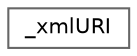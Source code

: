 digraph "Graphical Class Hierarchy"
{
 // LATEX_PDF_SIZE
  bgcolor="transparent";
  edge [fontname=Helvetica,fontsize=10,labelfontname=Helvetica,labelfontsize=10];
  node [fontname=Helvetica,fontsize=10,shape=box,height=0.2,width=0.4];
  rankdir="LR";
  Node0 [label="_xmlURI",height=0.2,width=0.4,color="grey40", fillcolor="white", style="filled",URL="$struct__xml_u_r_i.html",tooltip=" "];
}
